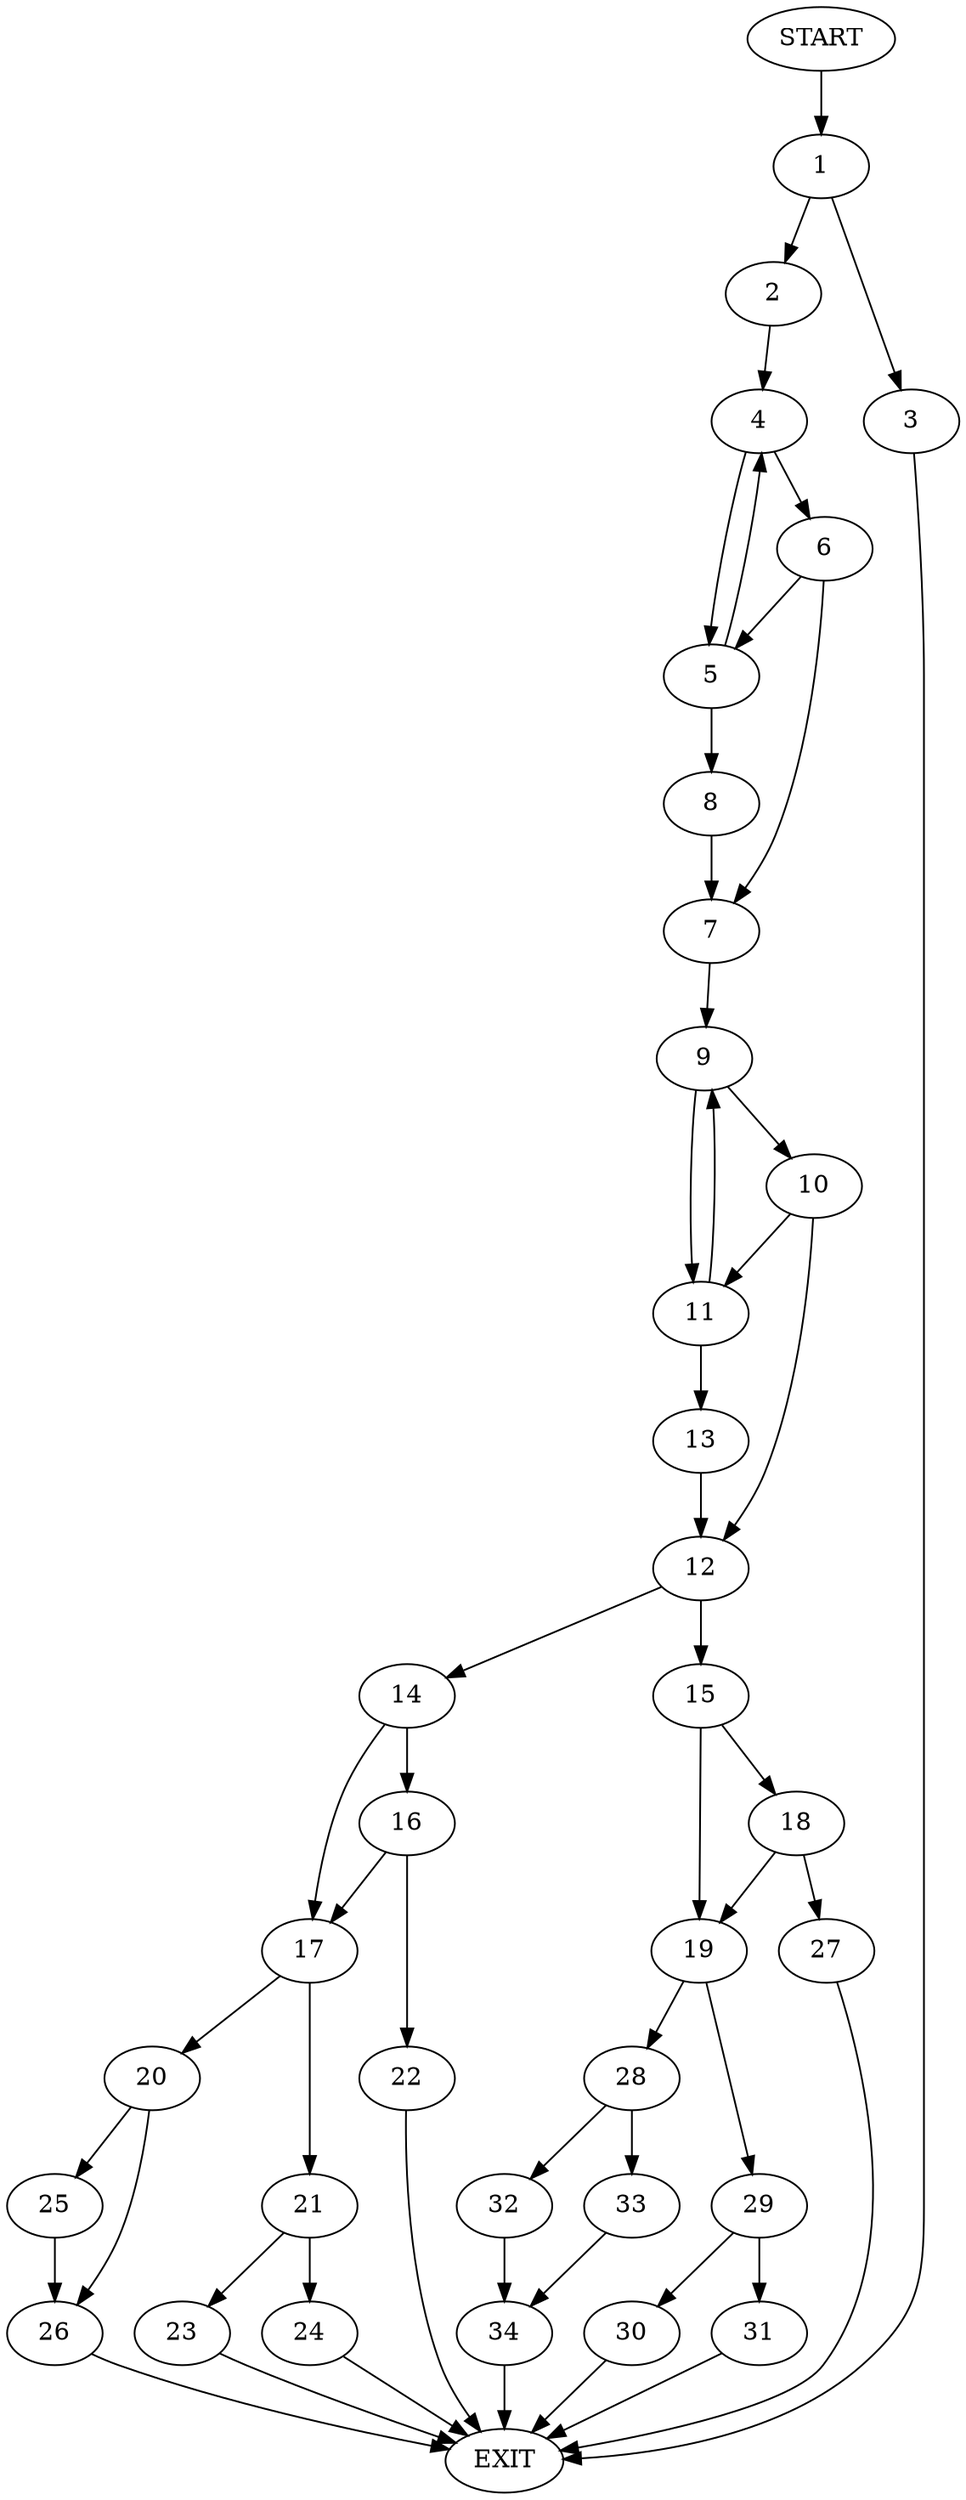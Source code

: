 digraph {
0 [label="START"]
35 [label="EXIT"]
0 -> 1
1 -> 2
1 -> 3
2 -> 4
3 -> 35
4 -> 5
4 -> 6
6 -> 5
6 -> 7
5 -> 4
5 -> 8
7 -> 9
8 -> 7
9 -> 10
9 -> 11
10 -> 12
10 -> 11
11 -> 13
11 -> 9
12 -> 14
12 -> 15
13 -> 12
14 -> 16
14 -> 17
15 -> 18
15 -> 19
17 -> 20
17 -> 21
16 -> 22
16 -> 17
22 -> 35
21 -> 23
21 -> 24
20 -> 25
20 -> 26
26 -> 35
25 -> 26
24 -> 35
23 -> 35
18 -> 19
18 -> 27
19 -> 28
19 -> 29
27 -> 35
29 -> 30
29 -> 31
28 -> 32
28 -> 33
32 -> 34
33 -> 34
34 -> 35
30 -> 35
31 -> 35
}
